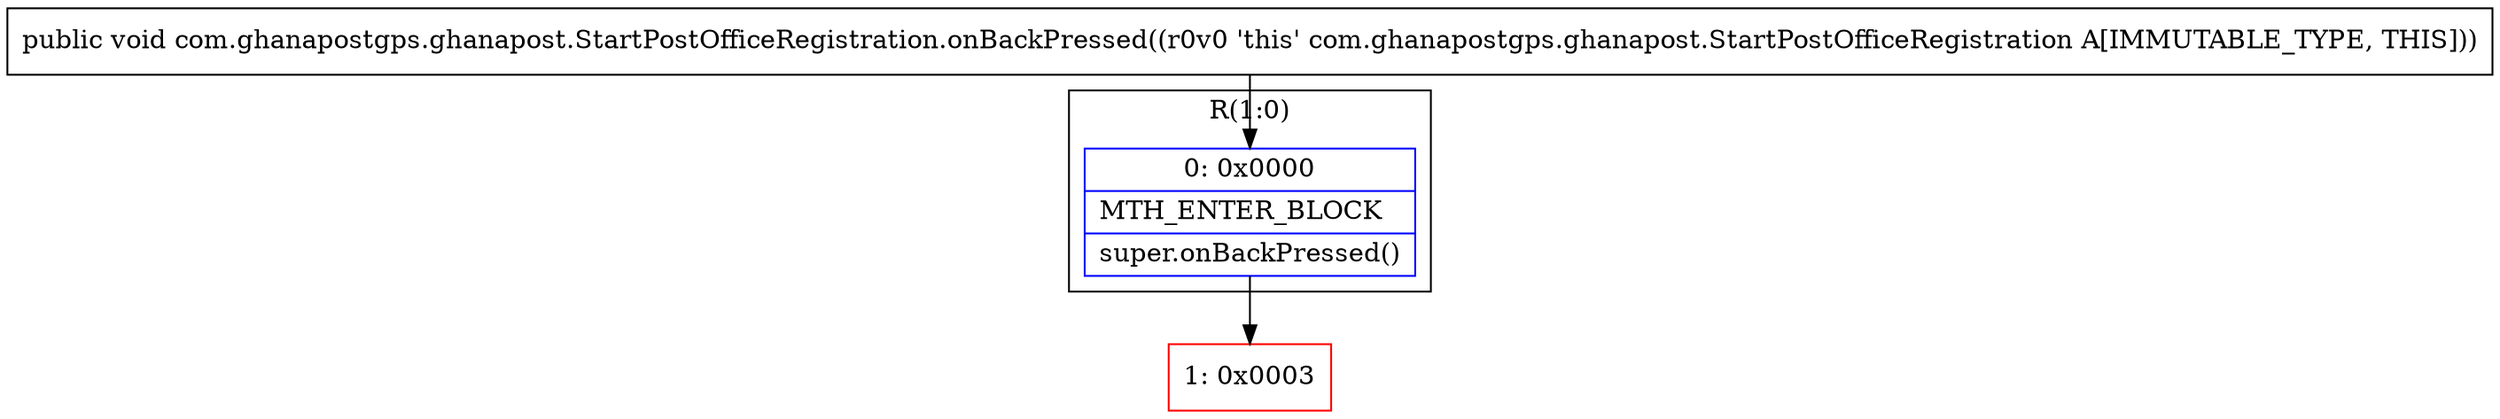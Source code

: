 digraph "CFG forcom.ghanapostgps.ghanapost.StartPostOfficeRegistration.onBackPressed()V" {
subgraph cluster_Region_1988782818 {
label = "R(1:0)";
node [shape=record,color=blue];
Node_0 [shape=record,label="{0\:\ 0x0000|MTH_ENTER_BLOCK\l|super.onBackPressed()\l}"];
}
Node_1 [shape=record,color=red,label="{1\:\ 0x0003}"];
MethodNode[shape=record,label="{public void com.ghanapostgps.ghanapost.StartPostOfficeRegistration.onBackPressed((r0v0 'this' com.ghanapostgps.ghanapost.StartPostOfficeRegistration A[IMMUTABLE_TYPE, THIS])) }"];
MethodNode -> Node_0;
Node_0 -> Node_1;
}

